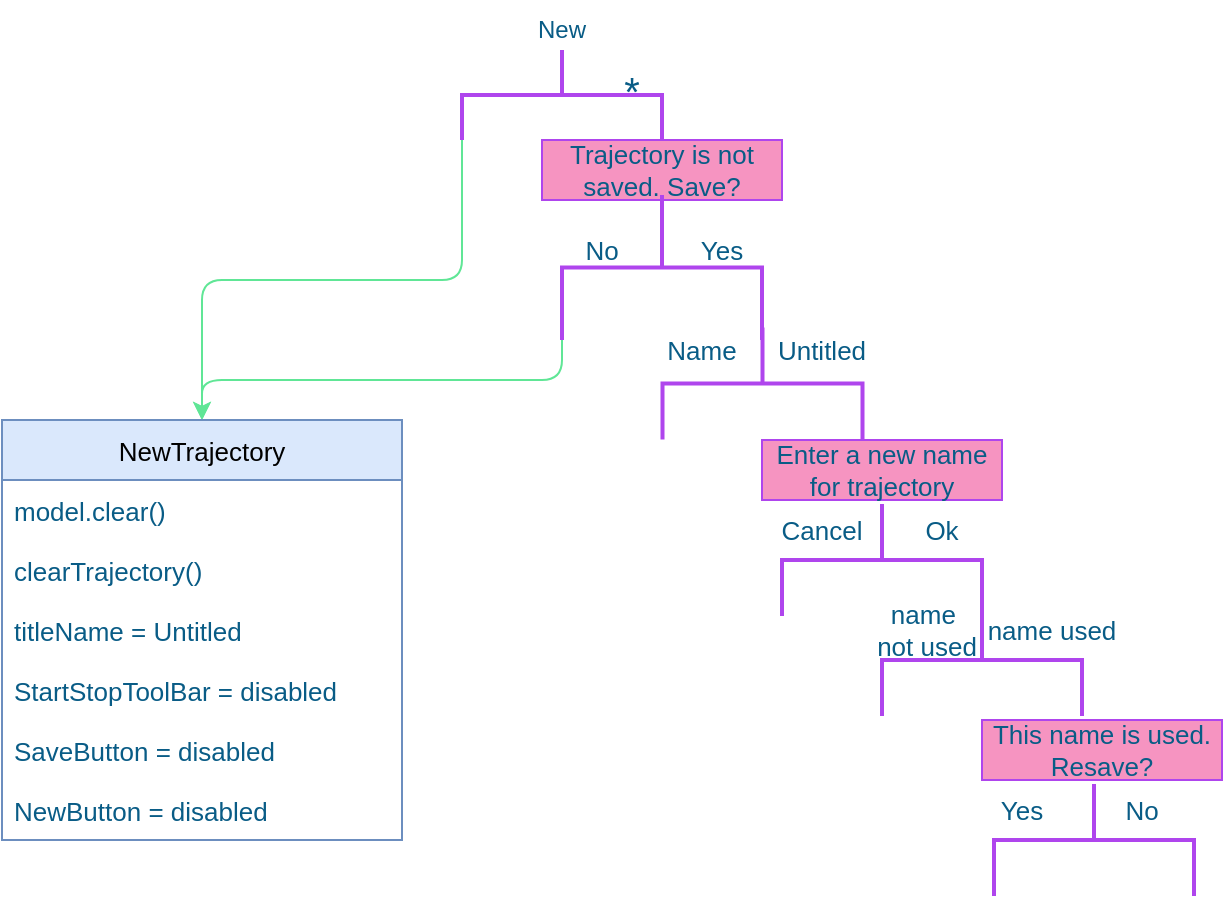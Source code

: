 <mxfile version="16.5.2" type="github">
  <diagram id="J7m8c0r84CtwlsQY7pE0" name="Page-1">
    <mxGraphModel dx="948" dy="508" grid="1" gridSize="10" guides="1" tooltips="1" connect="1" arrows="1" fold="1" page="1" pageScale="1" pageWidth="827" pageHeight="1169" math="0" shadow="0">
      <root>
        <mxCell id="0" />
        <mxCell id="1" parent="0" />
        <mxCell id="CtK_7Bi6tQCIyEXWH96h-1" value="New" style="text;html=1;strokeColor=none;fillColor=none;align=center;verticalAlign=middle;whiteSpace=wrap;rounded=0;fontColor=#095C86;" vertex="1" parent="1">
          <mxGeometry x="320" y="50" width="60" height="30" as="geometry" />
        </mxCell>
        <mxCell id="CtK_7Bi6tQCIyEXWH96h-38" style="edgeStyle=orthogonalEdgeStyle;curved=0;rounded=1;sketch=0;orthogonalLoop=1;jettySize=auto;html=1;fontSize=13;fontColor=#095C86;strokeColor=#60E696;fillColor=#F694C1;exitX=1;exitY=1;exitDx=0;exitDy=0;exitPerimeter=0;" edge="1" parent="1" source="CtK_7Bi6tQCIyEXWH96h-3" target="CtK_7Bi6tQCIyEXWH96h-24">
          <mxGeometry relative="1" as="geometry" />
        </mxCell>
        <mxCell id="CtK_7Bi6tQCIyEXWH96h-3" value="" style="strokeWidth=2;html=1;shape=mxgraph.flowchart.annotation_2;align=left;labelPosition=right;pointerEvents=1;rotation=90;fillColor=#F694C1;strokeColor=#AF45ED;fontColor=#095C86;" vertex="1" parent="1">
          <mxGeometry x="327.5" y="47.5" width="45" height="100" as="geometry" />
        </mxCell>
        <mxCell id="CtK_7Bi6tQCIyEXWH96h-4" value="*" style="text;html=1;strokeColor=none;fillColor=none;align=center;verticalAlign=middle;whiteSpace=wrap;rounded=0;sketch=0;fontColor=#095C86;fontSize=20;" vertex="1" parent="1">
          <mxGeometry x="370" y="90" width="30" height="10" as="geometry" />
        </mxCell>
        <mxCell id="CtK_7Bi6tQCIyEXWH96h-7" value="Trajectory is not saved. Save?" style="rounded=0;whiteSpace=wrap;html=1;sketch=0;fontSize=13;fontColor=#095C86;strokeColor=#AF45ED;fillColor=#F694C1;" vertex="1" parent="1">
          <mxGeometry x="340" y="120" width="120" height="30" as="geometry" />
        </mxCell>
        <mxCell id="CtK_7Bi6tQCIyEXWH96h-39" style="edgeStyle=orthogonalEdgeStyle;curved=0;rounded=1;sketch=0;orthogonalLoop=1;jettySize=auto;html=1;fontSize=13;fontColor=#095C86;strokeColor=#60E696;fillColor=#F694C1;exitX=1;exitY=1;exitDx=0;exitDy=0;exitPerimeter=0;" edge="1" parent="1" source="CtK_7Bi6tQCIyEXWH96h-8" target="CtK_7Bi6tQCIyEXWH96h-24">
          <mxGeometry relative="1" as="geometry" />
        </mxCell>
        <mxCell id="CtK_7Bi6tQCIyEXWH96h-8" value="" style="strokeWidth=2;html=1;shape=mxgraph.flowchart.annotation_2;align=left;labelPosition=right;pointerEvents=1;rotation=90;fillColor=#F694C1;strokeColor=#AF45ED;fontColor=#095C86;" vertex="1" parent="1">
          <mxGeometry x="363.75" y="133.75" width="72.5" height="100" as="geometry" />
        </mxCell>
        <mxCell id="CtK_7Bi6tQCIyEXWH96h-9" value="Yes" style="text;html=1;strokeColor=none;fillColor=none;align=center;verticalAlign=middle;whiteSpace=wrap;rounded=0;sketch=0;fontSize=13;fontColor=#095C86;" vertex="1" parent="1">
          <mxGeometry x="400" y="160" width="60" height="30" as="geometry" />
        </mxCell>
        <mxCell id="CtK_7Bi6tQCIyEXWH96h-10" value="No" style="text;html=1;strokeColor=none;fillColor=none;align=center;verticalAlign=middle;whiteSpace=wrap;rounded=0;sketch=0;fontSize=13;fontColor=#095C86;" vertex="1" parent="1">
          <mxGeometry x="340" y="160" width="60" height="30" as="geometry" />
        </mxCell>
        <mxCell id="CtK_7Bi6tQCIyEXWH96h-12" value="" style="strokeWidth=2;html=1;shape=mxgraph.flowchart.annotation_2;align=left;labelPosition=right;pointerEvents=1;rotation=90;fillColor=#F694C1;strokeColor=#AF45ED;fontColor=#095C86;" vertex="1" parent="1">
          <mxGeometry x="422.25" y="191.75" width="56" height="100" as="geometry" />
        </mxCell>
        <mxCell id="CtK_7Bi6tQCIyEXWH96h-13" value="Untitled" style="text;html=1;strokeColor=none;fillColor=none;align=center;verticalAlign=middle;whiteSpace=wrap;rounded=0;sketch=0;fontSize=13;fontColor=#095C86;" vertex="1" parent="1">
          <mxGeometry x="450" y="210" width="60" height="30" as="geometry" />
        </mxCell>
        <mxCell id="CtK_7Bi6tQCIyEXWH96h-14" value="Name" style="text;html=1;strokeColor=none;fillColor=none;align=center;verticalAlign=middle;whiteSpace=wrap;rounded=0;sketch=0;fontSize=13;fontColor=#095C86;" vertex="1" parent="1">
          <mxGeometry x="390" y="210" width="60" height="30" as="geometry" />
        </mxCell>
        <mxCell id="CtK_7Bi6tQCIyEXWH96h-15" value="Enter a new name for trajectory" style="rounded=0;whiteSpace=wrap;html=1;sketch=0;fontSize=13;fontColor=#095C86;strokeColor=#AF45ED;fillColor=#F694C1;" vertex="1" parent="1">
          <mxGeometry x="450" y="270" width="120" height="30" as="geometry" />
        </mxCell>
        <mxCell id="CtK_7Bi6tQCIyEXWH96h-16" value="" style="strokeWidth=2;html=1;shape=mxgraph.flowchart.annotation_2;align=left;labelPosition=right;pointerEvents=1;rotation=90;fillColor=#F694C1;strokeColor=#AF45ED;fontColor=#095C86;" vertex="1" parent="1">
          <mxGeometry x="482" y="280" width="56" height="100" as="geometry" />
        </mxCell>
        <mxCell id="CtK_7Bi6tQCIyEXWH96h-17" value="Ok" style="text;html=1;strokeColor=none;fillColor=none;align=center;verticalAlign=middle;whiteSpace=wrap;rounded=0;sketch=0;fontSize=13;fontColor=#095C86;" vertex="1" parent="1">
          <mxGeometry x="510" y="300" width="60" height="30" as="geometry" />
        </mxCell>
        <mxCell id="CtK_7Bi6tQCIyEXWH96h-18" value="Cancel" style="text;html=1;strokeColor=none;fillColor=none;align=center;verticalAlign=middle;whiteSpace=wrap;rounded=0;sketch=0;fontSize=13;fontColor=#095C86;" vertex="1" parent="1">
          <mxGeometry x="450" y="300" width="60" height="30" as="geometry" />
        </mxCell>
        <mxCell id="CtK_7Bi6tQCIyEXWH96h-20" value="" style="strokeWidth=2;html=1;shape=mxgraph.flowchart.annotation_2;align=left;labelPosition=right;pointerEvents=1;rotation=90;fillColor=#F694C1;strokeColor=#AF45ED;fontColor=#095C86;" vertex="1" parent="1">
          <mxGeometry x="532" y="330" width="56" height="100" as="geometry" />
        </mxCell>
        <mxCell id="CtK_7Bi6tQCIyEXWH96h-21" value="This name is used. Resave?" style="rounded=0;whiteSpace=wrap;html=1;sketch=0;fontSize=13;fontColor=#095C86;strokeColor=#AF45ED;fillColor=#F694C1;" vertex="1" parent="1">
          <mxGeometry x="560" y="410" width="120" height="30" as="geometry" />
        </mxCell>
        <mxCell id="CtK_7Bi6tQCIyEXWH96h-22" value="Yes" style="text;html=1;strokeColor=none;fillColor=none;align=center;verticalAlign=middle;whiteSpace=wrap;rounded=0;sketch=0;fontSize=13;fontColor=#095C86;" vertex="1" parent="1">
          <mxGeometry x="550" y="440" width="60" height="30" as="geometry" />
        </mxCell>
        <mxCell id="CtK_7Bi6tQCIyEXWH96h-24" value="NewTrajectory" style="swimlane;fontStyle=0;childLayout=stackLayout;horizontal=1;startSize=30;horizontalStack=0;resizeParent=1;resizeParentMax=0;resizeLast=0;collapsible=1;marginBottom=0;rounded=0;sketch=0;fontSize=13;strokeColor=#6c8ebf;fillColor=#dae8fc;metaEdit=1;arcSize=15;swimlaneLine=1;glass=0;shadow=0;" vertex="1" parent="1">
          <mxGeometry x="70" y="260" width="200" height="210" as="geometry">
            <mxRectangle x="130" y="133.75" width="120" height="30" as="alternateBounds" />
          </mxGeometry>
        </mxCell>
        <mxCell id="CtK_7Bi6tQCIyEXWH96h-25" value="model.clear()" style="text;strokeColor=none;fillColor=none;align=left;verticalAlign=middle;spacingLeft=4;spacingRight=4;overflow=hidden;points=[[0,0.5],[1,0.5]];portConstraint=eastwest;rotatable=0;rounded=0;sketch=0;fontSize=13;fontColor=#095C86;" vertex="1" parent="CtK_7Bi6tQCIyEXWH96h-24">
          <mxGeometry y="30" width="200" height="30" as="geometry" />
        </mxCell>
        <mxCell id="CtK_7Bi6tQCIyEXWH96h-26" value="clearTrajectory()" style="text;strokeColor=none;fillColor=none;align=left;verticalAlign=middle;spacingLeft=4;spacingRight=4;overflow=hidden;points=[[0,0.5],[1,0.5]];portConstraint=eastwest;rotatable=0;rounded=0;sketch=0;fontSize=13;fontColor=#095C86;" vertex="1" parent="CtK_7Bi6tQCIyEXWH96h-24">
          <mxGeometry y="60" width="200" height="30" as="geometry" />
        </mxCell>
        <mxCell id="CtK_7Bi6tQCIyEXWH96h-34" value="titleName = Untitled" style="text;strokeColor=none;fillColor=none;align=left;verticalAlign=middle;spacingLeft=4;spacingRight=4;overflow=hidden;points=[[0,0.5],[1,0.5]];portConstraint=eastwest;rotatable=0;rounded=0;sketch=0;fontSize=13;fontColor=#095C86;" vertex="1" parent="CtK_7Bi6tQCIyEXWH96h-24">
          <mxGeometry y="90" width="200" height="30" as="geometry" />
        </mxCell>
        <mxCell id="CtK_7Bi6tQCIyEXWH96h-27" value="StartStopToolBar = disabled" style="text;strokeColor=none;fillColor=none;align=left;verticalAlign=middle;spacingLeft=4;spacingRight=4;overflow=hidden;points=[[0,0.5,0,0,0],[1,0.5,0,0,0]];portConstraint=eastwest;rotatable=0;rounded=0;sketch=0;fontSize=13;fontColor=#095C86;" vertex="1" parent="CtK_7Bi6tQCIyEXWH96h-24">
          <mxGeometry y="120" width="200" height="30" as="geometry" />
        </mxCell>
        <mxCell id="CtK_7Bi6tQCIyEXWH96h-35" value="SaveButton = disabled" style="text;strokeColor=none;fillColor=none;align=left;verticalAlign=middle;spacingLeft=4;spacingRight=4;overflow=hidden;points=[[0,0.5],[1,0.5]];portConstraint=eastwest;rotatable=0;rounded=0;sketch=0;fontSize=13;fontColor=#095C86;" vertex="1" parent="CtK_7Bi6tQCIyEXWH96h-24">
          <mxGeometry y="150" width="200" height="30" as="geometry" />
        </mxCell>
        <mxCell id="CtK_7Bi6tQCIyEXWH96h-36" value="NewButton = disabled" style="text;strokeColor=none;fillColor=none;align=left;verticalAlign=middle;spacingLeft=4;spacingRight=4;overflow=hidden;points=[[0,0.5],[1,0.5]];portConstraint=eastwest;rotatable=0;rounded=0;sketch=0;fontSize=13;fontColor=#095C86;" vertex="1" parent="CtK_7Bi6tQCIyEXWH96h-24">
          <mxGeometry y="180" width="200" height="30" as="geometry" />
        </mxCell>
        <mxCell id="CtK_7Bi6tQCIyEXWH96h-23" value="No" style="text;html=1;strokeColor=none;fillColor=none;align=center;verticalAlign=middle;whiteSpace=wrap;rounded=0;sketch=0;fontSize=13;fontColor=#095C86;" vertex="1" parent="1">
          <mxGeometry x="610" y="440" width="60" height="30" as="geometry" />
        </mxCell>
        <mxCell id="CtK_7Bi6tQCIyEXWH96h-40" value="name used" style="text;html=1;strokeColor=none;fillColor=none;align=center;verticalAlign=middle;whiteSpace=wrap;rounded=0;sketch=0;fontSize=13;fontColor=#095C86;" vertex="1" parent="1">
          <mxGeometry x="560" y="350" width="70" height="30" as="geometry" />
        </mxCell>
        <mxCell id="CtK_7Bi6tQCIyEXWH96h-41" value="name&amp;nbsp; not used" style="text;html=1;strokeColor=none;fillColor=none;align=center;verticalAlign=middle;whiteSpace=wrap;rounded=0;sketch=0;fontSize=13;fontColor=#095C86;" vertex="1" parent="1">
          <mxGeometry x="505" y="350" width="55" height="30" as="geometry" />
        </mxCell>
        <mxCell id="CtK_7Bi6tQCIyEXWH96h-42" value="" style="strokeWidth=2;html=1;shape=mxgraph.flowchart.annotation_2;align=left;labelPosition=right;pointerEvents=1;rotation=90;fillColor=#F694C1;strokeColor=#AF45ED;fontColor=#095C86;" vertex="1" parent="1">
          <mxGeometry x="588" y="420" width="56" height="100" as="geometry" />
        </mxCell>
      </root>
    </mxGraphModel>
  </diagram>
</mxfile>
